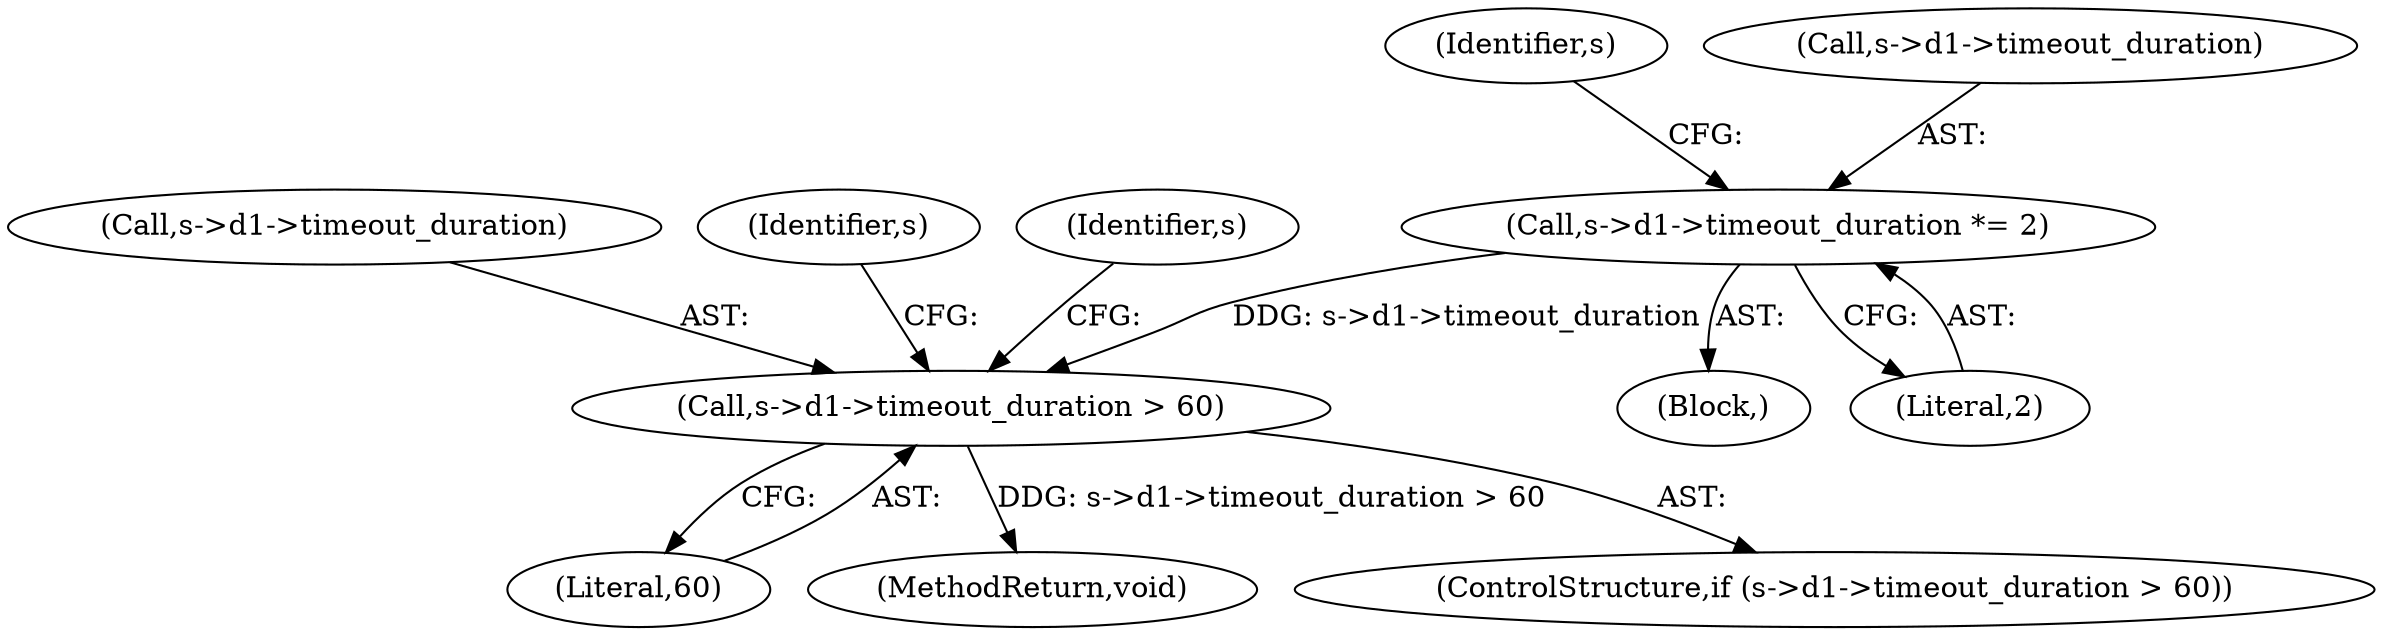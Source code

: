 digraph "0_openssl_f5c7f5dfbaf0d2f7d946d0fe86f08e6bcb36ed0d_0@pointer" {
"1000599" [label="(Call,s->d1->timeout_duration *= 2)"];
"1000607" [label="(Call,s->d1->timeout_duration > 60)"];
"1000599" [label="(Call,s->d1->timeout_duration *= 2)"];
"1000613" [label="(Literal,60)"];
"1000608" [label="(Call,s->d1->timeout_duration)"];
"1000610" [label="(Identifier,s)"];
"1000598" [label="(Block,)"];
"1000617" [label="(Identifier,s)"];
"1000605" [label="(Literal,2)"];
"1000714" [label="(MethodReturn,void)"];
"1000600" [label="(Call,s->d1->timeout_duration)"];
"1000607" [label="(Call,s->d1->timeout_duration > 60)"];
"1000622" [label="(Identifier,s)"];
"1000606" [label="(ControlStructure,if (s->d1->timeout_duration > 60))"];
"1000599" -> "1000598"  [label="AST: "];
"1000599" -> "1000605"  [label="CFG: "];
"1000600" -> "1000599"  [label="AST: "];
"1000605" -> "1000599"  [label="AST: "];
"1000610" -> "1000599"  [label="CFG: "];
"1000599" -> "1000607"  [label="DDG: s->d1->timeout_duration"];
"1000607" -> "1000606"  [label="AST: "];
"1000607" -> "1000613"  [label="CFG: "];
"1000608" -> "1000607"  [label="AST: "];
"1000613" -> "1000607"  [label="AST: "];
"1000617" -> "1000607"  [label="CFG: "];
"1000622" -> "1000607"  [label="CFG: "];
"1000607" -> "1000714"  [label="DDG: s->d1->timeout_duration > 60"];
}
